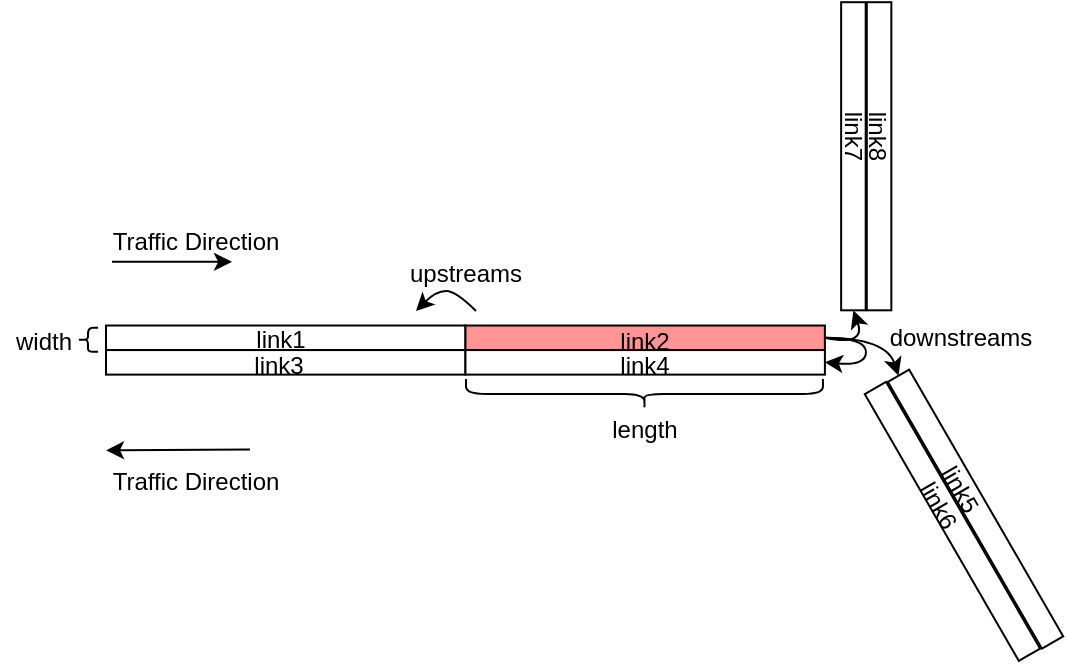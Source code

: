 <mxfile version="24.2.7" type="github">
  <diagram name="第 1 页" id="ORG4xxPNkkgLU3kPSzid">
    <mxGraphModel dx="819" dy="470" grid="1" gridSize="10" guides="1" tooltips="1" connect="1" arrows="1" fold="1" page="1" pageScale="1" pageWidth="1169" pageHeight="827" math="0" shadow="0">
      <root>
        <mxCell id="0" />
        <mxCell id="1" parent="0" />
        <mxCell id="-gFjUx2od6pskPSDk6df-1" value="" style="rounded=0;whiteSpace=wrap;html=1;" vertex="1" parent="1">
          <mxGeometry x="350" y="279.762" width="179.723" height="12.272" as="geometry" />
        </mxCell>
        <mxCell id="-gFjUx2od6pskPSDk6df-2" value="" style="rounded=0;whiteSpace=wrap;html=1;fillColor=#FF9494;" vertex="1" parent="1">
          <mxGeometry x="529.723" y="279.762" width="179.723" height="12.272" as="geometry" />
        </mxCell>
        <mxCell id="-gFjUx2od6pskPSDk6df-3" value="" style="rounded=0;whiteSpace=wrap;html=1;rotation=60;" vertex="1" parent="1">
          <mxGeometry x="696.192" y="371.53" width="154.048" height="12.272" as="geometry" />
        </mxCell>
        <mxCell id="-gFjUx2od6pskPSDk6df-4" value="" style="rounded=0;whiteSpace=wrap;html=1;rotation=90;" vertex="1" parent="1">
          <mxGeometry x="646.68" y="188.995" width="154.048" height="12.272" as="geometry" />
        </mxCell>
        <mxCell id="-gFjUx2od6pskPSDk6df-6" value="" style="rounded=0;whiteSpace=wrap;html=1;" vertex="1" parent="1">
          <mxGeometry x="350" y="292.034" width="179.723" height="12.272" as="geometry" />
        </mxCell>
        <mxCell id="-gFjUx2od6pskPSDk6df-7" value="" style="rounded=0;whiteSpace=wrap;html=1;" vertex="1" parent="1">
          <mxGeometry x="529.723" y="292.034" width="179.723" height="12.272" as="geometry" />
        </mxCell>
        <mxCell id="-gFjUx2od6pskPSDk6df-10" value="" style="rounded=0;whiteSpace=wrap;html=1;rotation=90;" vertex="1" parent="1">
          <mxGeometry x="659.517" y="188.995" width="154.048" height="12.272" as="geometry" />
        </mxCell>
        <mxCell id="-gFjUx2od6pskPSDk6df-11" value="" style="rounded=0;whiteSpace=wrap;html=1;rotation=60;" vertex="1" parent="1">
          <mxGeometry x="707.745" y="365.394" width="154.048" height="12.272" as="geometry" />
        </mxCell>
        <mxCell id="-gFjUx2od6pskPSDk6df-13" value="Traffic Direction" style="text;html=1;align=center;verticalAlign=middle;whiteSpace=wrap;rounded=0;" vertex="1" parent="1">
          <mxGeometry x="350" y="222.5" width="90" height="30" as="geometry" />
        </mxCell>
        <mxCell id="-gFjUx2od6pskPSDk6df-12" value="" style="endArrow=classic;html=1;rounded=0;" edge="1" parent="1">
          <mxGeometry width="50" height="50" relative="1" as="geometry">
            <mxPoint x="353" y="247.93" as="sourcePoint" />
            <mxPoint x="413" y="247.93" as="targetPoint" />
          </mxGeometry>
        </mxCell>
        <mxCell id="-gFjUx2od6pskPSDk6df-16" value="link2" style="text;html=1;align=center;verticalAlign=middle;whiteSpace=wrap;rounded=0;" vertex="1" parent="1">
          <mxGeometry x="591.68" y="277.9" width="55" height="20" as="geometry" />
        </mxCell>
        <mxCell id="-gFjUx2od6pskPSDk6df-17" value="link4" style="text;html=1;align=center;verticalAlign=middle;whiteSpace=wrap;rounded=0;" vertex="1" parent="1">
          <mxGeometry x="591.68" y="290.17" width="55" height="20" as="geometry" />
        </mxCell>
        <mxCell id="-gFjUx2od6pskPSDk6df-18" value="link3" style="text;html=1;align=center;verticalAlign=middle;whiteSpace=wrap;rounded=0;" vertex="1" parent="1">
          <mxGeometry x="409" y="290.17" width="55" height="20" as="geometry" />
        </mxCell>
        <mxCell id="-gFjUx2od6pskPSDk6df-19" value="link5" style="text;html=1;align=center;verticalAlign=middle;whiteSpace=wrap;rounded=0;rotation=60;" vertex="1" parent="1">
          <mxGeometry x="749.84" y="351.53" width="55" height="20" as="geometry" />
        </mxCell>
        <mxCell id="-gFjUx2od6pskPSDk6df-20" value="link6" style="text;html=1;align=center;verticalAlign=middle;whiteSpace=wrap;rounded=0;rotation=60;" vertex="1" parent="1">
          <mxGeometry x="738.84" y="359.67" width="55" height="20" as="geometry" />
        </mxCell>
        <mxCell id="-gFjUx2od6pskPSDk6df-25" value="" style="group;rotation=90;" vertex="1" connectable="0" parent="1">
          <mxGeometry x="701.84" y="169" width="55" height="32.27" as="geometry" />
        </mxCell>
        <mxCell id="-gFjUx2od6pskPSDk6df-23" value="link8" style="text;html=1;align=center;verticalAlign=middle;whiteSpace=wrap;rounded=0;rotation=90;" vertex="1" parent="-gFjUx2od6pskPSDk6df-25">
          <mxGeometry x="6" y="6" width="55" height="20" as="geometry" />
        </mxCell>
        <mxCell id="-gFjUx2od6pskPSDk6df-24" value="link7" style="text;html=1;align=center;verticalAlign=middle;whiteSpace=wrap;rounded=0;rotation=90;" vertex="1" parent="-gFjUx2od6pskPSDk6df-25">
          <mxGeometry x="-6" y="6" width="55" height="20" as="geometry" />
        </mxCell>
        <mxCell id="-gFjUx2od6pskPSDk6df-26" value="Traffic Direction" style="text;html=1;align=center;verticalAlign=middle;whiteSpace=wrap;rounded=0;" vertex="1" parent="1">
          <mxGeometry x="350" y="341.76" width="90" height="31.83" as="geometry" />
        </mxCell>
        <mxCell id="-gFjUx2od6pskPSDk6df-27" value="" style="endArrow=classic;html=1;rounded=0;" edge="1" parent="1">
          <mxGeometry width="50" height="50" relative="1" as="geometry">
            <mxPoint x="422" y="341.76" as="sourcePoint" />
            <mxPoint x="350" y="342.16" as="targetPoint" />
          </mxGeometry>
        </mxCell>
        <mxCell id="-gFjUx2od6pskPSDk6df-28" value="" style="curved=1;endArrow=classic;html=1;rounded=0;" edge="1" parent="1">
          <mxGeometry width="50" height="50" relative="1" as="geometry">
            <mxPoint x="535" y="272.5" as="sourcePoint" />
            <mxPoint x="505" y="272.5" as="targetPoint" />
            <Array as="points">
              <mxPoint x="525" y="262.5" />
              <mxPoint x="515" y="262.5" />
            </Array>
          </mxGeometry>
        </mxCell>
        <mxCell id="-gFjUx2od6pskPSDk6df-14" value="link1" style="text;html=1;align=center;verticalAlign=middle;whiteSpace=wrap;rounded=0;" vertex="1" parent="1">
          <mxGeometry x="410" y="276.9" width="55" height="20" as="geometry" />
        </mxCell>
        <mxCell id="-gFjUx2od6pskPSDk6df-30" value="upstreams" style="text;html=1;align=center;verticalAlign=middle;whiteSpace=wrap;rounded=0;" vertex="1" parent="1">
          <mxGeometry x="500" y="239" width="60" height="30" as="geometry" />
        </mxCell>
        <mxCell id="-gFjUx2od6pskPSDk6df-31" value="" style="curved=1;endArrow=classic;html=1;rounded=0;entryX=1;entryY=0.5;entryDx=0;entryDy=0;" edge="1" parent="1" target="-gFjUx2od6pskPSDk6df-4">
          <mxGeometry width="50" height="50" relative="1" as="geometry">
            <mxPoint x="710" y="286" as="sourcePoint" />
            <mxPoint x="840" y="240" as="targetPoint" />
            <Array as="points">
              <mxPoint x="730" y="290" />
            </Array>
          </mxGeometry>
        </mxCell>
        <mxCell id="-gFjUx2od6pskPSDk6df-32" value="" style="curved=1;endArrow=classic;html=1;rounded=0;exitX=1;exitY=0.5;exitDx=0;exitDy=0;entryX=0;entryY=0.5;entryDx=0;entryDy=0;" edge="1" parent="1" source="-gFjUx2od6pskPSDk6df-2" target="-gFjUx2od6pskPSDk6df-11">
          <mxGeometry width="50" height="50" relative="1" as="geometry">
            <mxPoint x="760" y="280" as="sourcePoint" />
            <mxPoint x="810" y="230" as="targetPoint" />
            <Array as="points">
              <mxPoint x="740" y="286" />
            </Array>
          </mxGeometry>
        </mxCell>
        <mxCell id="-gFjUx2od6pskPSDk6df-33" value="" style="curved=1;endArrow=classic;html=1;rounded=0;exitX=1;exitY=0.5;exitDx=0;exitDy=0;entryX=1;entryY=0.5;entryDx=0;entryDy=0;" edge="1" parent="1" source="-gFjUx2od6pskPSDk6df-2" target="-gFjUx2od6pskPSDk6df-7">
          <mxGeometry width="50" height="50" relative="1" as="geometry">
            <mxPoint x="690" y="420" as="sourcePoint" />
            <mxPoint x="740" y="370" as="targetPoint" />
            <Array as="points">
              <mxPoint x="730" y="286" />
              <mxPoint x="730" y="300" />
            </Array>
          </mxGeometry>
        </mxCell>
        <mxCell id="-gFjUx2od6pskPSDk6df-34" value="downstreams" style="text;html=1;align=center;verticalAlign=middle;whiteSpace=wrap;rounded=0;" vertex="1" parent="1">
          <mxGeometry x="738.95" y="274.8" width="76.78" height="22.1" as="geometry" />
        </mxCell>
        <mxCell id="-gFjUx2od6pskPSDk6df-35" value="" style="shape=curlyBracket;whiteSpace=wrap;html=1;rounded=1;labelPosition=left;verticalLabelPosition=middle;align=right;verticalAlign=middle;rotation=-90;" vertex="1" parent="1">
          <mxGeometry x="611.74" y="224.79" width="15" height="178.47" as="geometry" />
        </mxCell>
        <mxCell id="-gFjUx2od6pskPSDk6df-36" value="length" style="text;html=1;align=center;verticalAlign=middle;whiteSpace=wrap;rounded=0;" vertex="1" parent="1">
          <mxGeometry x="587.08" y="325" width="65" height="14" as="geometry" />
        </mxCell>
        <mxCell id="-gFjUx2od6pskPSDk6df-37" value="" style="shape=curlyBracket;whiteSpace=wrap;html=1;rounded=1;labelPosition=left;verticalLabelPosition=middle;align=right;verticalAlign=middle;" vertex="1" parent="1">
          <mxGeometry x="336" y="280.9" width="10" height="12" as="geometry" />
        </mxCell>
        <mxCell id="-gFjUx2od6pskPSDk6df-38" value="width" style="text;html=1;align=center;verticalAlign=middle;whiteSpace=wrap;rounded=0;" vertex="1" parent="1">
          <mxGeometry x="297" y="275" width="44" height="25" as="geometry" />
        </mxCell>
      </root>
    </mxGraphModel>
  </diagram>
</mxfile>
